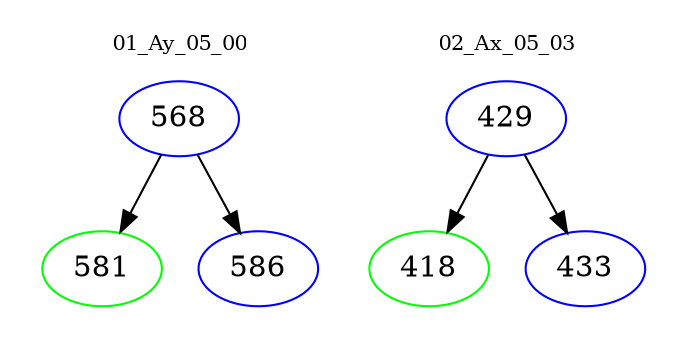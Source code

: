 digraph{
subgraph cluster_0 {
color = white
label = "01_Ay_05_00";
fontsize=10;
T0_568 [label="568", color="blue"]
T0_568 -> T0_581 [color="black"]
T0_581 [label="581", color="green"]
T0_568 -> T0_586 [color="black"]
T0_586 [label="586", color="blue"]
}
subgraph cluster_1 {
color = white
label = "02_Ax_05_03";
fontsize=10;
T1_429 [label="429", color="blue"]
T1_429 -> T1_418 [color="black"]
T1_418 [label="418", color="green"]
T1_429 -> T1_433 [color="black"]
T1_433 [label="433", color="blue"]
}
}
